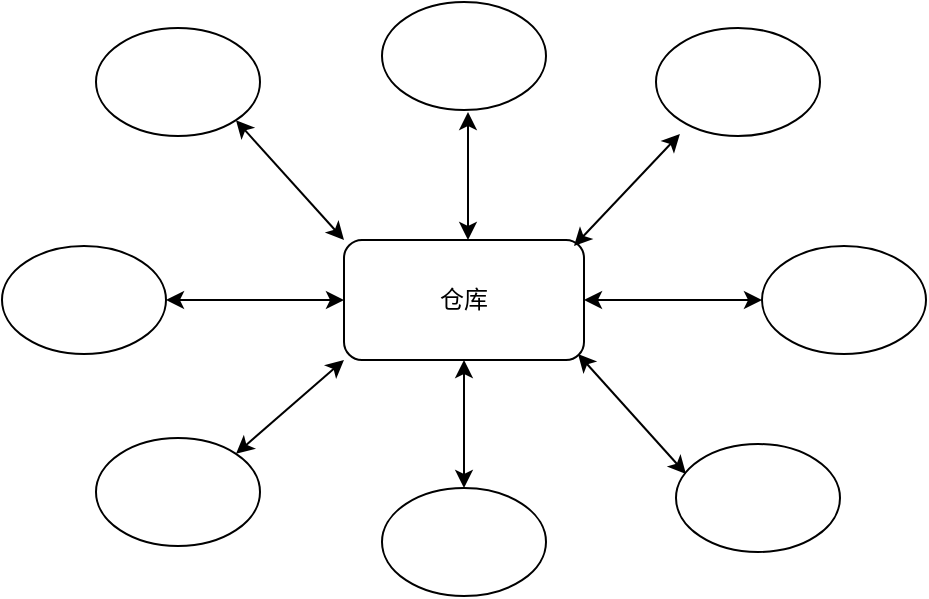<mxfile version="21.7.4" type="github">
  <diagram name="第 1 页" id="edIoZuRB3zaZxlKi64ll">
    <mxGraphModel dx="1281" dy="1096" grid="0" gridSize="10" guides="1" tooltips="1" connect="1" arrows="1" fold="1" page="1" pageScale="1" pageWidth="1600" pageHeight="1200" math="0" shadow="0">
      <root>
        <mxCell id="0" />
        <mxCell id="1" parent="0" />
        <mxCell id="2sgpYn9WfDaX8F-7KSPa-42" value="仓库" style="rounded=1;whiteSpace=wrap;html=1;" parent="1" vertex="1">
          <mxGeometry x="467" y="449" width="120" height="60" as="geometry" />
        </mxCell>
        <mxCell id="2sgpYn9WfDaX8F-7KSPa-43" value="" style="ellipse;whiteSpace=wrap;html=1;" parent="1" vertex="1">
          <mxGeometry x="486" y="330" width="82" height="54" as="geometry" />
        </mxCell>
        <mxCell id="2sgpYn9WfDaX8F-7KSPa-44" value="" style="ellipse;whiteSpace=wrap;html=1;" parent="1" vertex="1">
          <mxGeometry x="343" y="343" width="82" height="54" as="geometry" />
        </mxCell>
        <mxCell id="2sgpYn9WfDaX8F-7KSPa-45" value="" style="ellipse;whiteSpace=wrap;html=1;" parent="1" vertex="1">
          <mxGeometry x="296" y="452" width="82" height="54" as="geometry" />
        </mxCell>
        <mxCell id="2sgpYn9WfDaX8F-7KSPa-46" value="" style="ellipse;whiteSpace=wrap;html=1;" parent="1" vertex="1">
          <mxGeometry x="343" y="548" width="82" height="54" as="geometry" />
        </mxCell>
        <mxCell id="2sgpYn9WfDaX8F-7KSPa-47" value="" style="ellipse;whiteSpace=wrap;html=1;" parent="1" vertex="1">
          <mxGeometry x="623" y="343" width="82" height="54" as="geometry" />
        </mxCell>
        <mxCell id="2sgpYn9WfDaX8F-7KSPa-48" value="" style="ellipse;whiteSpace=wrap;html=1;" parent="1" vertex="1">
          <mxGeometry x="633" y="551" width="82" height="54" as="geometry" />
        </mxCell>
        <mxCell id="2sgpYn9WfDaX8F-7KSPa-49" value="" style="ellipse;whiteSpace=wrap;html=1;" parent="1" vertex="1">
          <mxGeometry x="486" y="573" width="82" height="54" as="geometry" />
        </mxCell>
        <mxCell id="2sgpYn9WfDaX8F-7KSPa-50" value="" style="ellipse;whiteSpace=wrap;html=1;" parent="1" vertex="1">
          <mxGeometry x="676" y="452" width="82" height="54" as="geometry" />
        </mxCell>
        <mxCell id="dxxEzHQLTGvrT1SJUoqG-6" value="" style="endArrow=classic;startArrow=classic;html=1;rounded=0;entryX=1;entryY=0;entryDx=0;entryDy=0;exitX=0;exitY=1;exitDx=0;exitDy=0;" edge="1" parent="1" source="2sgpYn9WfDaX8F-7KSPa-42" target="2sgpYn9WfDaX8F-7KSPa-46">
          <mxGeometry width="50" height="50" relative="1" as="geometry">
            <mxPoint x="507" y="518" as="sourcePoint" />
            <mxPoint x="561" y="578" as="targetPoint" />
          </mxGeometry>
        </mxCell>
        <mxCell id="dxxEzHQLTGvrT1SJUoqG-7" value="" style="endArrow=classic;startArrow=classic;html=1;rounded=0;entryX=0;entryY=0;entryDx=0;entryDy=0;exitX=1;exitY=1;exitDx=0;exitDy=0;" edge="1" parent="1">
          <mxGeometry width="50" height="50" relative="1" as="geometry">
            <mxPoint x="584" y="506" as="sourcePoint" />
            <mxPoint x="638" y="566" as="targetPoint" />
          </mxGeometry>
        </mxCell>
        <mxCell id="dxxEzHQLTGvrT1SJUoqG-8" value="" style="endArrow=classic;startArrow=classic;html=1;rounded=0;entryX=0;entryY=0.5;entryDx=0;entryDy=0;exitX=1;exitY=0.5;exitDx=0;exitDy=0;" edge="1" parent="1" source="2sgpYn9WfDaX8F-7KSPa-42" target="2sgpYn9WfDaX8F-7KSPa-50">
          <mxGeometry width="50" height="50" relative="1" as="geometry">
            <mxPoint x="608" y="455" as="sourcePoint" />
            <mxPoint x="662" y="515" as="targetPoint" />
          </mxGeometry>
        </mxCell>
        <mxCell id="dxxEzHQLTGvrT1SJUoqG-9" value="" style="endArrow=classic;startArrow=classic;html=1;rounded=0;entryX=0;entryY=0;entryDx=0;entryDy=0;exitX=1;exitY=1;exitDx=0;exitDy=0;" edge="1" parent="1" source="2sgpYn9WfDaX8F-7KSPa-44" target="2sgpYn9WfDaX8F-7KSPa-42">
          <mxGeometry width="50" height="50" relative="1" as="geometry">
            <mxPoint x="581" y="392" as="sourcePoint" />
            <mxPoint x="635" y="452" as="targetPoint" />
          </mxGeometry>
        </mxCell>
        <mxCell id="dxxEzHQLTGvrT1SJUoqG-10" value="" style="endArrow=classic;startArrow=classic;html=1;rounded=0;entryX=0;entryY=0.5;entryDx=0;entryDy=0;exitX=1;exitY=0.5;exitDx=0;exitDy=0;" edge="1" parent="1" source="2sgpYn9WfDaX8F-7KSPa-45" target="2sgpYn9WfDaX8F-7KSPa-42">
          <mxGeometry width="50" height="50" relative="1" as="geometry">
            <mxPoint x="400" y="477" as="sourcePoint" />
            <mxPoint x="454" y="537" as="targetPoint" />
          </mxGeometry>
        </mxCell>
        <mxCell id="dxxEzHQLTGvrT1SJUoqG-16" value="" style="endArrow=classic;startArrow=classic;html=1;rounded=0;entryX=1;entryY=0;entryDx=0;entryDy=0;exitX=0.146;exitY=0.981;exitDx=0;exitDy=0;exitPerimeter=0;" edge="1" parent="1" source="2sgpYn9WfDaX8F-7KSPa-47">
          <mxGeometry width="50" height="50" relative="1" as="geometry">
            <mxPoint x="636" y="405" as="sourcePoint" />
            <mxPoint x="582" y="452" as="targetPoint" />
          </mxGeometry>
        </mxCell>
        <mxCell id="dxxEzHQLTGvrT1SJUoqG-17" value="" style="endArrow=classic;startArrow=classic;html=1;rounded=0;entryX=0.5;entryY=1;entryDx=0;entryDy=0;" edge="1" parent="1" source="2sgpYn9WfDaX8F-7KSPa-49" target="2sgpYn9WfDaX8F-7KSPa-42">
          <mxGeometry width="50" height="50" relative="1" as="geometry">
            <mxPoint x="409" y="681" as="sourcePoint" />
            <mxPoint x="459" y="631" as="targetPoint" />
          </mxGeometry>
        </mxCell>
        <mxCell id="dxxEzHQLTGvrT1SJUoqG-18" value="" style="endArrow=classic;startArrow=classic;html=1;rounded=0;entryX=0.5;entryY=1;entryDx=0;entryDy=0;" edge="1" parent="1">
          <mxGeometry width="50" height="50" relative="1" as="geometry">
            <mxPoint x="529" y="449" as="sourcePoint" />
            <mxPoint x="529" y="385" as="targetPoint" />
          </mxGeometry>
        </mxCell>
      </root>
    </mxGraphModel>
  </diagram>
</mxfile>
